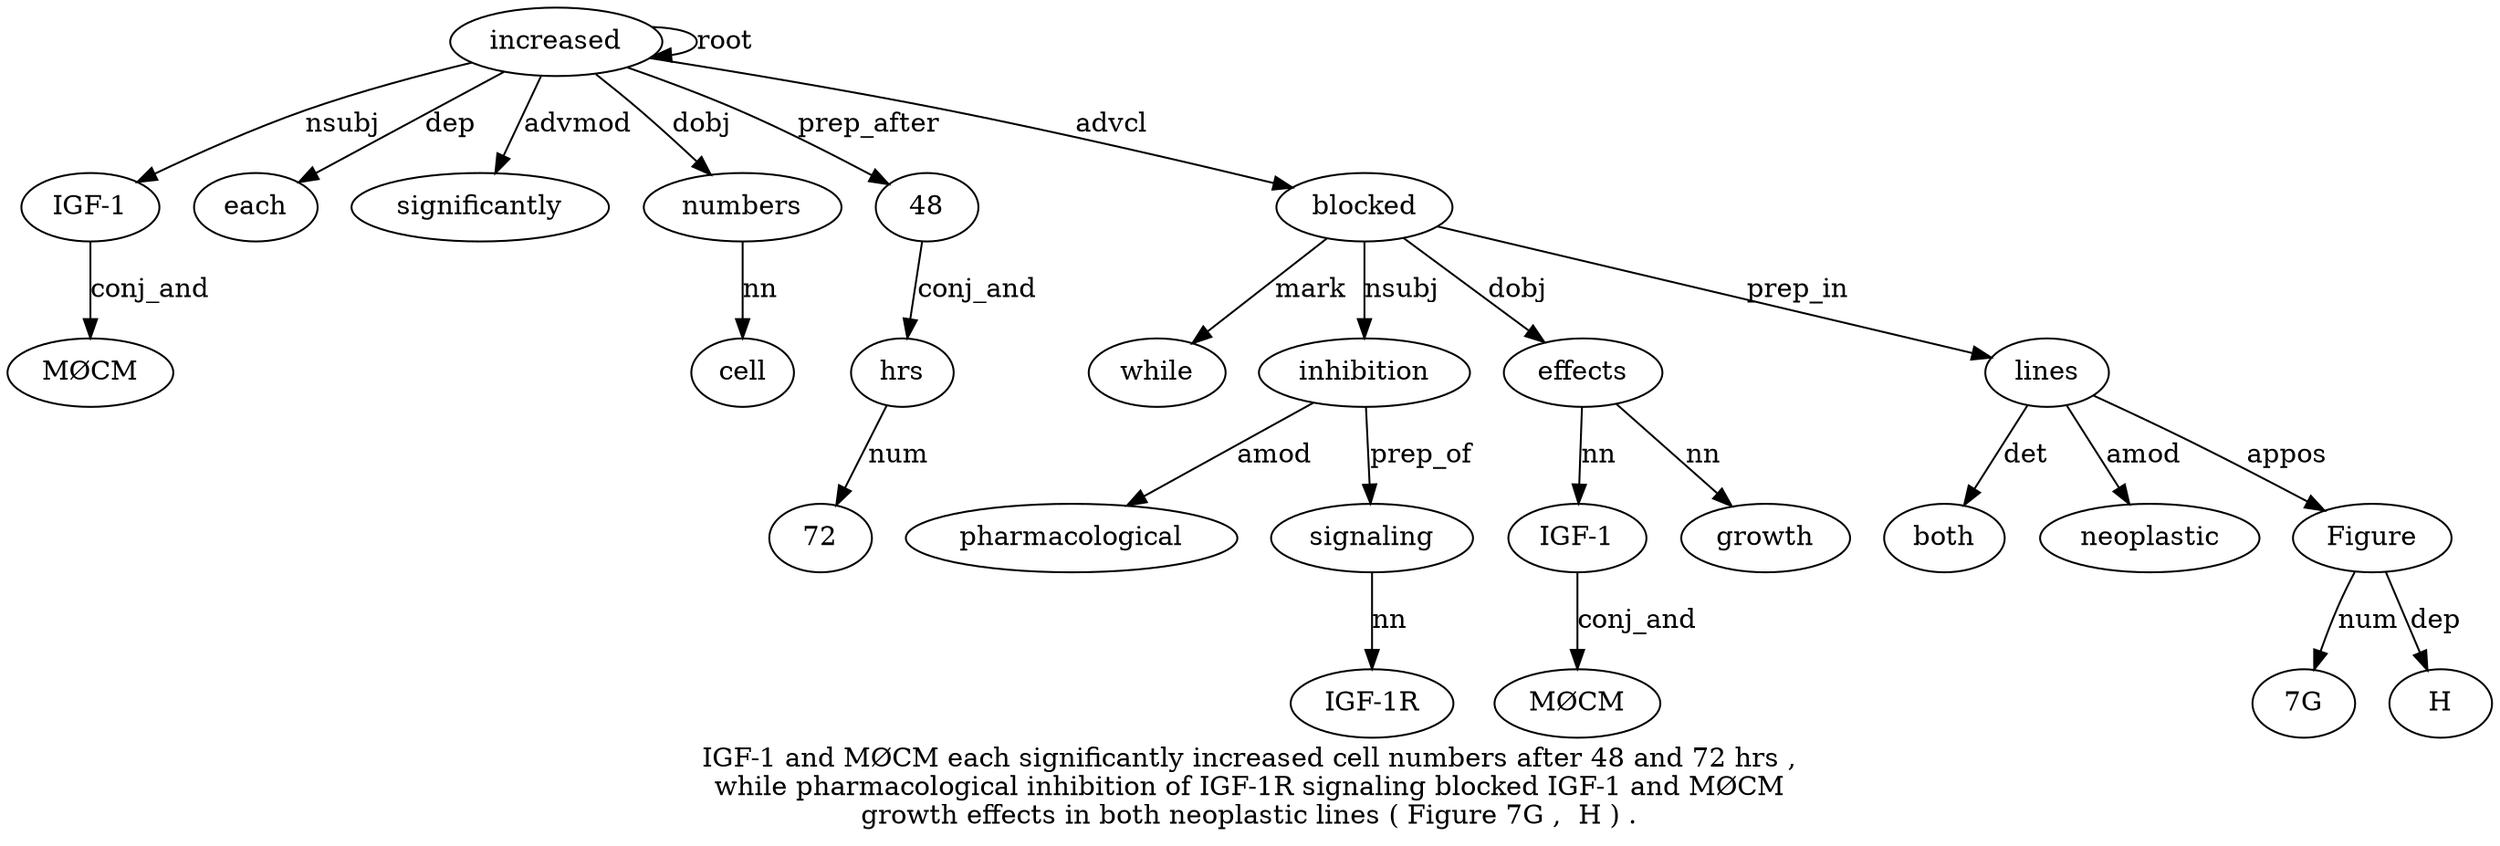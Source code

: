 digraph "IGF-1 and MØCM each significantly increased cell numbers after 48 and 72 hrs ,  while pharmacological inhibition of IGF-1R signaling blocked IGF-1 and MØCM growth effects in both neoplastic lines ( Figure 7G ,  H ) ." {
label="IGF-1 and MØCM each significantly increased cell numbers after 48 and 72 hrs ,
while pharmacological inhibition of IGF-1R signaling blocked IGF-1 and MØCM
growth effects in both neoplastic lines ( Figure 7G ,  H ) .";
increased6 [style=filled, fillcolor=white, label=increased];
"IGF-1" [style=filled, fillcolor=white, label="IGF-1"];
increased6 -> "IGF-1"  [label=nsubj];
"MØCM3" [style=filled, fillcolor=white, label="MØCM"];
"IGF-1" -> "MØCM3"  [label=conj_and];
each4 [style=filled, fillcolor=white, label=each];
increased6 -> each4  [label=dep];
significantly5 [style=filled, fillcolor=white, label=significantly];
increased6 -> significantly5  [label=advmod];
increased6 -> increased6  [label=root];
numbers8 [style=filled, fillcolor=white, label=numbers];
cell7 [style=filled, fillcolor=white, label=cell];
numbers8 -> cell7  [label=nn];
increased6 -> numbers8  [label=dobj];
4810 [style=filled, fillcolor=white, label=48];
increased6 -> 4810  [label=prep_after];
hrs13 [style=filled, fillcolor=white, label=hrs];
721 [style=filled, fillcolor=white, label=72];
hrs13 -> 721  [label=num];
4810 -> hrs13  [label=conj_and];
blocked21 [style=filled, fillcolor=white, label=blocked];
while15 [style=filled, fillcolor=white, label=while];
blocked21 -> while15  [label=mark];
inhibition17 [style=filled, fillcolor=white, label=inhibition];
pharmacological16 [style=filled, fillcolor=white, label=pharmacological];
inhibition17 -> pharmacological16  [label=amod];
blocked21 -> inhibition17  [label=nsubj];
signaling20 [style=filled, fillcolor=white, label=signaling];
"IGF-1R9" [style=filled, fillcolor=white, label="IGF-1R"];
signaling20 -> "IGF-1R9"  [label=nn];
inhibition17 -> signaling20  [label=prep_of];
increased6 -> blocked21  [label=advcl];
effects26 [style=filled, fillcolor=white, label=effects];
"IGF-122" [style=filled, fillcolor=white, label="IGF-1"];
effects26 -> "IGF-122"  [label=nn];
"MØCM24" [style=filled, fillcolor=white, label="MØCM"];
"IGF-122" -> "MØCM24"  [label=conj_and];
growth25 [style=filled, fillcolor=white, label=growth];
effects26 -> growth25  [label=nn];
blocked21 -> effects26  [label=dobj];
lines30 [style=filled, fillcolor=white, label=lines];
both28 [style=filled, fillcolor=white, label=both];
lines30 -> both28  [label=det];
neoplastic29 [style=filled, fillcolor=white, label=neoplastic];
lines30 -> neoplastic29  [label=amod];
blocked21 -> lines30  [label=prep_in];
Figure32 [style=filled, fillcolor=white, label=Figure];
lines30 -> Figure32  [label=appos];
"7G33" [style=filled, fillcolor=white, label="7G"];
Figure32 -> "7G33"  [label=num];
H35 [style=filled, fillcolor=white, label=H];
Figure32 -> H35  [label=dep];
}
